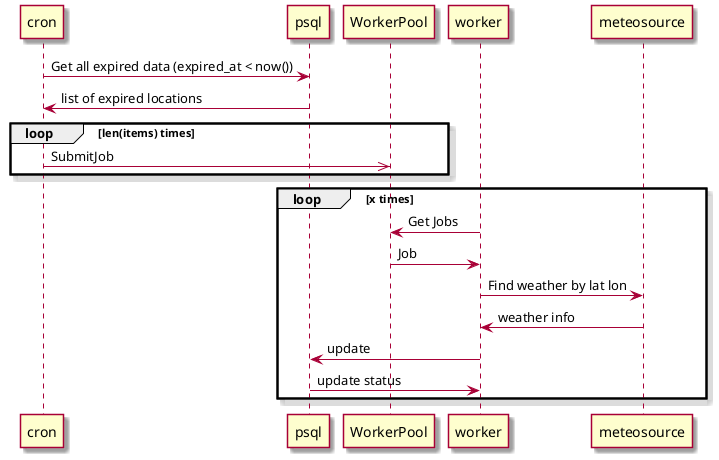 @startuml

skin rose

cron -> psql: Get all expired data (expired_at < now())

psql -> cron: list of expired locations

loop len(items) times
        cron ->> WorkerPool: SubmitJob
end

loop x times
        worker -> WorkerPool: Get Jobs
        WorkerPool -> worker: Job
        worker->meteosource: Find weather by lat lon
        meteosource->worker: weather info
        worker->psql: update
        psql->worker: update status
end


@enduml